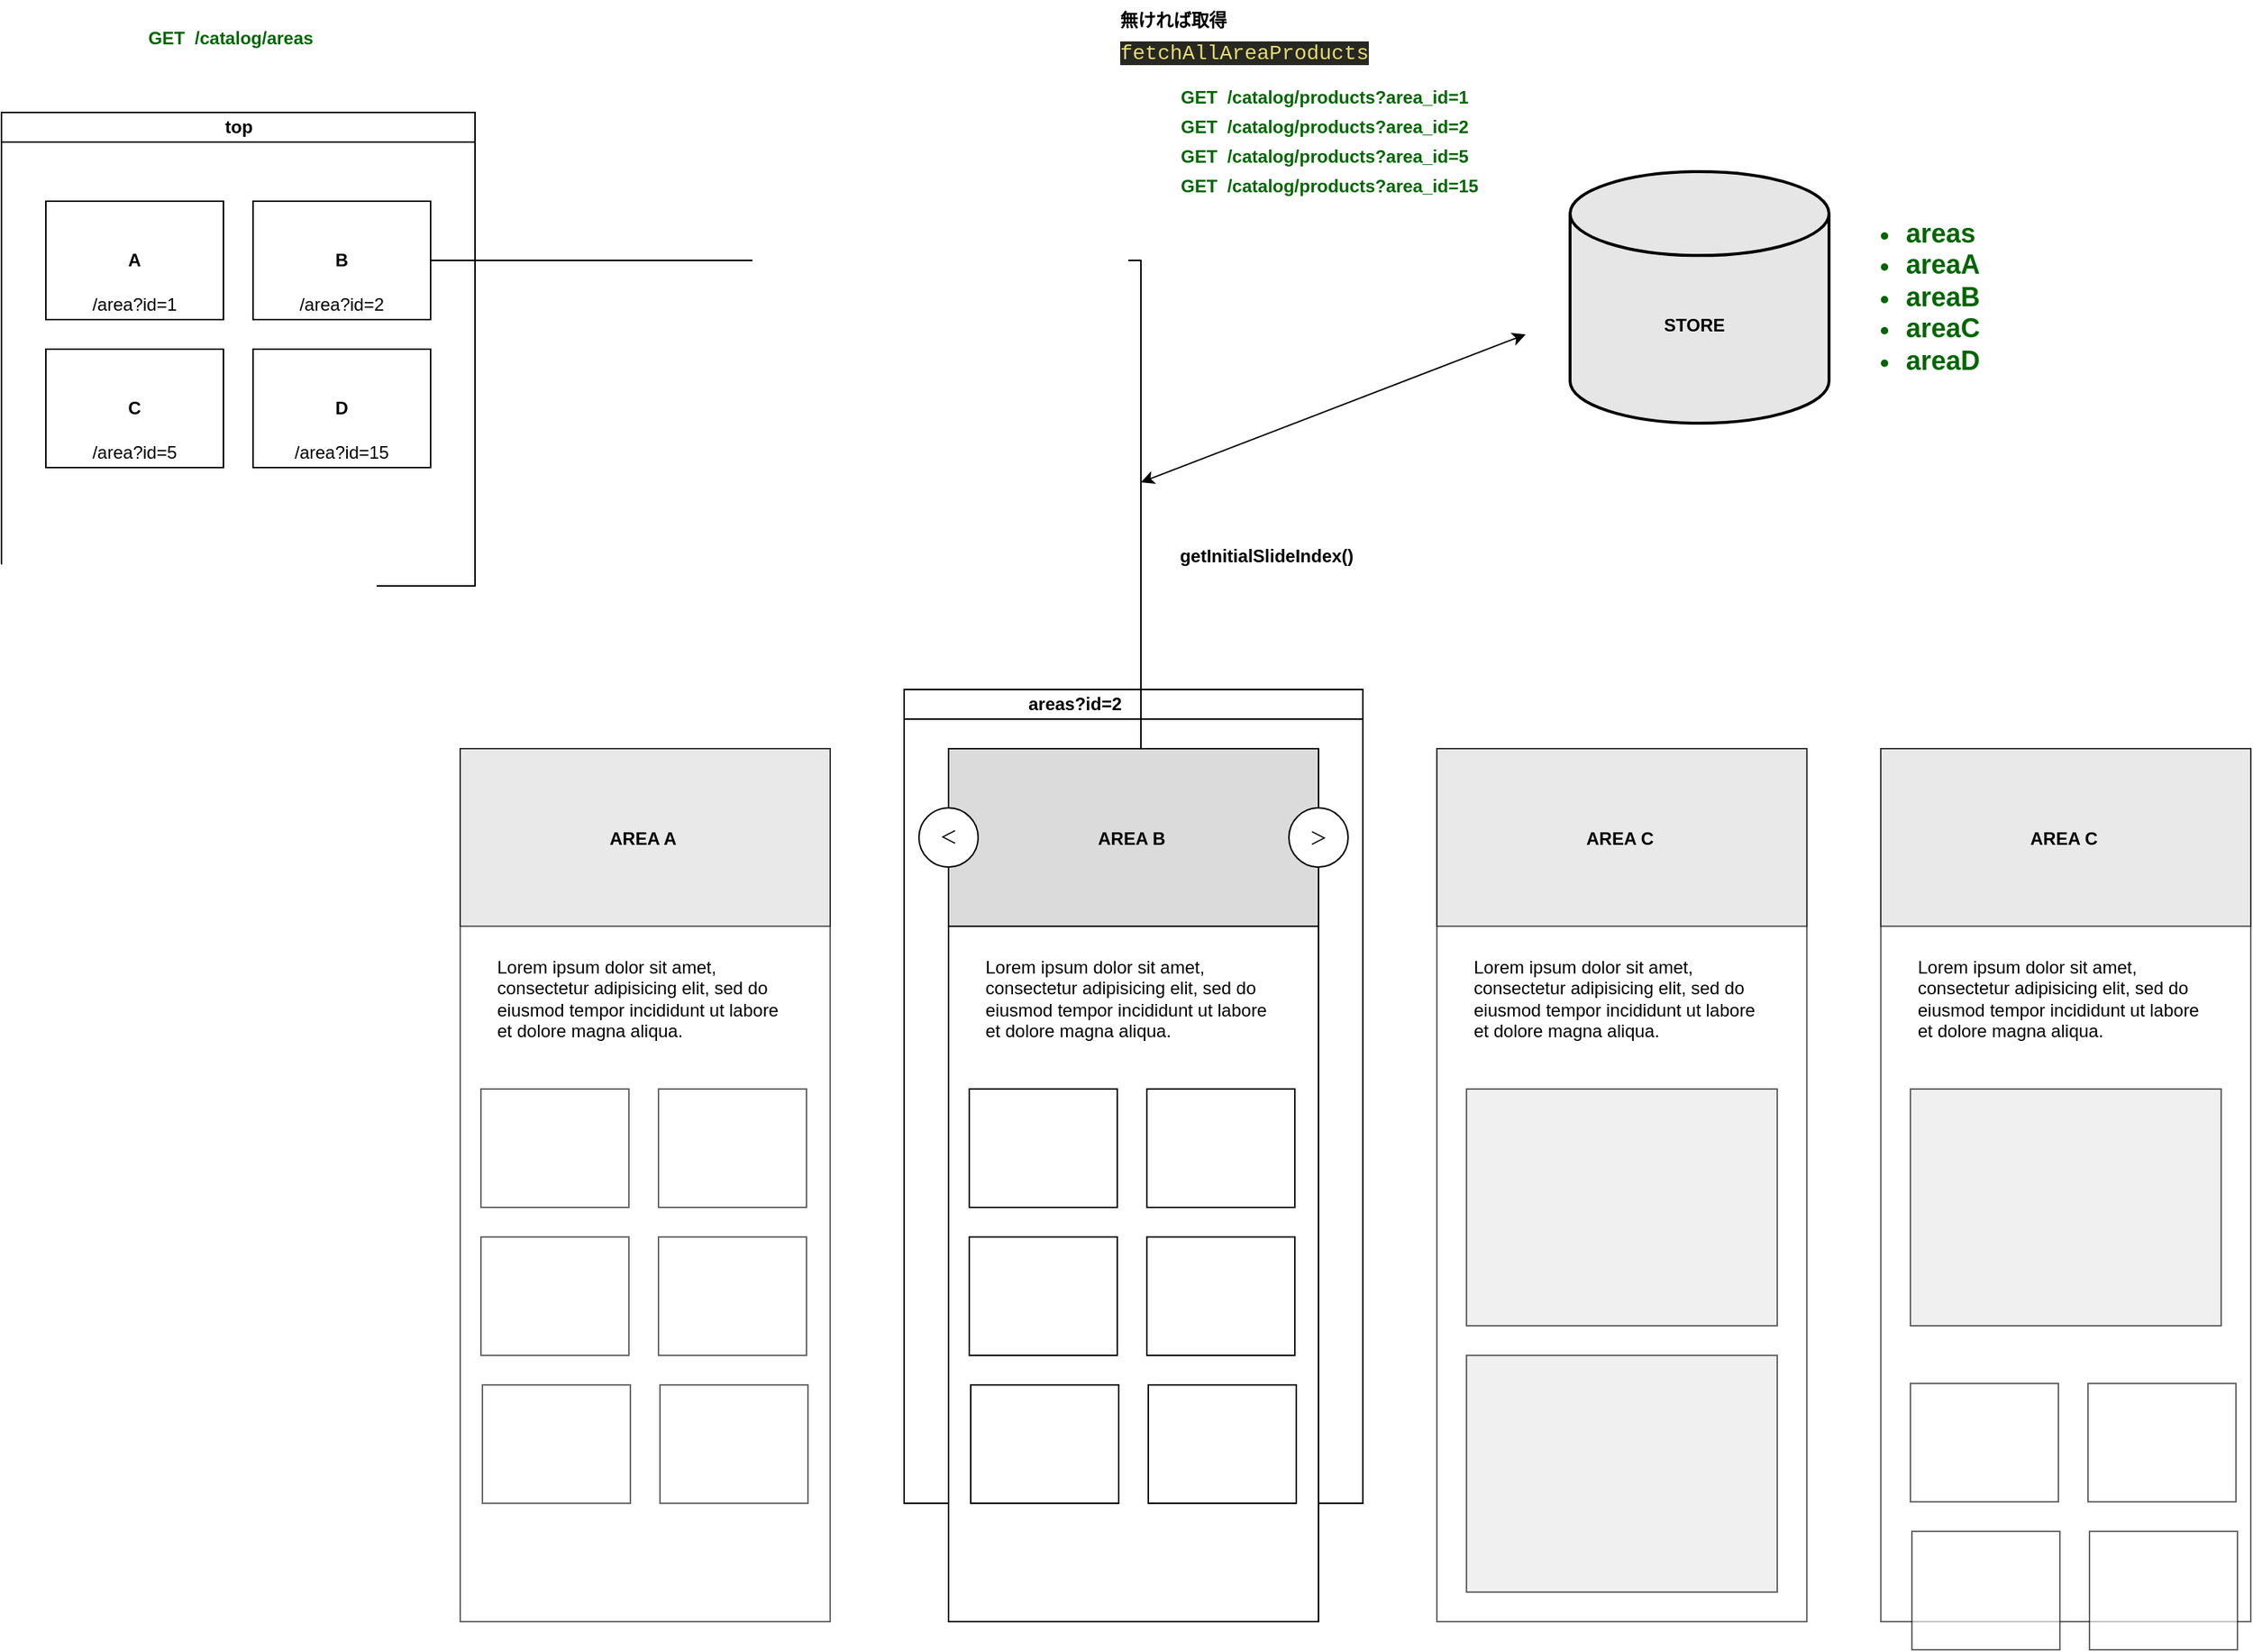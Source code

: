 <mxfile version="14.6.11" type="github">
  <diagram id="C5RBs43oDa-KdzZeNtuy" name="Page-1">
    <mxGraphModel dx="1241" dy="890" grid="1" gridSize="10" guides="1" tooltips="1" connect="1" arrows="1" fold="1" page="1" pageScale="1" pageWidth="827" pageHeight="1169" math="0" shadow="0">
      <root>
        <mxCell id="WIyWlLk6GJQsqaUBKTNV-0" />
        <mxCell id="WIyWlLk6GJQsqaUBKTNV-1" parent="WIyWlLk6GJQsqaUBKTNV-0" />
        <mxCell id="VVKggrItEhhPszAlmE28-15" value="top" style="swimlane;html=1;startSize=20;horizontal=1;containerType=tree;" vertex="1" parent="WIyWlLk6GJQsqaUBKTNV-1">
          <mxGeometry x="60" y="130" width="320" height="320" as="geometry" />
        </mxCell>
        <mxCell id="VVKggrItEhhPszAlmE28-17" value="&lt;b&gt;A&lt;/b&gt;" style="whiteSpace=wrap;html=1;treeFolding=1;treeMoving=1;newEdgeStyle={&quot;edgeStyle&quot;:&quot;elbowEdgeStyle&quot;,&quot;startArrow&quot;:&quot;none&quot;,&quot;endArrow&quot;:&quot;none&quot;};" vertex="1" parent="VVKggrItEhhPszAlmE28-15">
          <mxGeometry x="30" y="60" width="120" height="80" as="geometry" />
        </mxCell>
        <mxCell id="VVKggrItEhhPszAlmE28-20" value="&lt;b&gt;B&lt;/b&gt;" style="whiteSpace=wrap;html=1;treeFolding=1;treeMoving=1;newEdgeStyle={&quot;edgeStyle&quot;:&quot;elbowEdgeStyle&quot;,&quot;startArrow&quot;:&quot;none&quot;,&quot;endArrow&quot;:&quot;none&quot;};" vertex="1" parent="VVKggrItEhhPszAlmE28-15">
          <mxGeometry x="170" y="60" width="120" height="80" as="geometry" />
        </mxCell>
        <mxCell id="VVKggrItEhhPszAlmE28-21" value="&lt;b&gt;C&lt;/b&gt;" style="whiteSpace=wrap;html=1;treeFolding=1;treeMoving=1;newEdgeStyle={&quot;edgeStyle&quot;:&quot;elbowEdgeStyle&quot;,&quot;startArrow&quot;:&quot;none&quot;,&quot;endArrow&quot;:&quot;none&quot;};" vertex="1" parent="VVKggrItEhhPszAlmE28-15">
          <mxGeometry x="30" y="160" width="120" height="80" as="geometry" />
        </mxCell>
        <mxCell id="VVKggrItEhhPszAlmE28-22" value="&lt;b&gt;D&lt;/b&gt;" style="whiteSpace=wrap;html=1;treeFolding=1;treeMoving=1;newEdgeStyle={&quot;edgeStyle&quot;:&quot;elbowEdgeStyle&quot;,&quot;startArrow&quot;:&quot;none&quot;,&quot;endArrow&quot;:&quot;none&quot;};" vertex="1" parent="VVKggrItEhhPszAlmE28-15">
          <mxGeometry x="170" y="160" width="120" height="80" as="geometry" />
        </mxCell>
        <UserObject label="/area?id=1" placeholders="1" id="VVKggrItEhhPszAlmE28-49">
          <mxCell style="text;html=1;strokeColor=none;fillColor=none;align=center;verticalAlign=middle;whiteSpace=wrap;overflow=hidden;" vertex="1" parent="VVKggrItEhhPszAlmE28-15">
            <mxGeometry x="10" y="120" width="160" height="20" as="geometry" />
          </mxCell>
        </UserObject>
        <UserObject label="/area?id=2" placeholders="1" id="VVKggrItEhhPszAlmE28-52">
          <mxCell style="text;html=1;strokeColor=none;fillColor=none;align=center;verticalAlign=middle;whiteSpace=wrap;overflow=hidden;" vertex="1" parent="VVKggrItEhhPszAlmE28-15">
            <mxGeometry x="150" y="120" width="160" height="20" as="geometry" />
          </mxCell>
        </UserObject>
        <UserObject label="/area?id=5" placeholders="1" id="VVKggrItEhhPszAlmE28-53">
          <mxCell style="text;html=1;strokeColor=none;fillColor=none;align=center;verticalAlign=middle;whiteSpace=wrap;overflow=hidden;" vertex="1" parent="VVKggrItEhhPszAlmE28-15">
            <mxGeometry x="10" y="220" width="160" height="20" as="geometry" />
          </mxCell>
        </UserObject>
        <UserObject label="/area?id=15" placeholders="1" id="VVKggrItEhhPszAlmE28-54">
          <mxCell style="text;html=1;strokeColor=none;fillColor=none;align=center;verticalAlign=middle;whiteSpace=wrap;overflow=hidden;" vertex="1" parent="VVKggrItEhhPszAlmE28-15">
            <mxGeometry x="150" y="220" width="160" height="20" as="geometry" />
          </mxCell>
        </UserObject>
        <mxCell id="VVKggrItEhhPszAlmE28-23" value="areas?id=2&amp;nbsp; &amp;nbsp; &amp;nbsp; &amp;nbsp; &amp;nbsp; &amp;nbsp; &amp;nbsp; &amp;nbsp; &amp;nbsp; &amp;nbsp; &amp;nbsp; &amp;nbsp;&amp;nbsp;" style="swimlane;html=1;startSize=20;horizontal=1;containerType=tree;" vertex="1" parent="WIyWlLk6GJQsqaUBKTNV-1">
          <mxGeometry x="670" y="520" width="310" height="550" as="geometry" />
        </mxCell>
        <mxCell id="VVKggrItEhhPszAlmE28-36" value="" style="whiteSpace=wrap;html=1;treeFolding=1;treeMoving=1;newEdgeStyle={&quot;edgeStyle&quot;:&quot;elbowEdgeStyle&quot;,&quot;startArrow&quot;:&quot;none&quot;,&quot;endArrow&quot;:&quot;none&quot;};" vertex="1" parent="VVKggrItEhhPszAlmE28-23">
          <mxGeometry x="30" y="40" width="250" height="590" as="geometry" />
        </mxCell>
        <mxCell id="VVKggrItEhhPszAlmE28-37" value="&lt;h1&gt;&lt;br&gt;&lt;/h1&gt;&lt;p&gt;Lorem ipsum dolor sit amet, consectetur adipisicing elit, sed do eiusmod tempor incididunt ut labore et dolore magna aliqua.&lt;/p&gt;" style="text;html=1;strokeColor=none;fillColor=none;spacing=5;spacingTop=-20;whiteSpace=wrap;overflow=hidden;rounded=0;" vertex="1" parent="VVKggrItEhhPszAlmE28-23">
          <mxGeometry x="50" y="130" width="210" height="120" as="geometry" />
        </mxCell>
        <mxCell id="VVKggrItEhhPszAlmE28-43" value="" style="rounded=0;whiteSpace=wrap;html=1;fillColor=#DBDBDB;" vertex="1" parent="VVKggrItEhhPszAlmE28-23">
          <mxGeometry x="30" y="40" width="250" height="120" as="geometry" />
        </mxCell>
        <mxCell id="VVKggrItEhhPszAlmE28-44" value="" style="ellipse;whiteSpace=wrap;html=1;aspect=fixed;" vertex="1" parent="VVKggrItEhhPszAlmE28-23">
          <mxGeometry x="260" y="80" width="40" height="40" as="geometry" />
        </mxCell>
        <mxCell id="VVKggrItEhhPszAlmE28-45" value="" style="ellipse;whiteSpace=wrap;html=1;aspect=fixed;" vertex="1" parent="VVKggrItEhhPszAlmE28-23">
          <mxGeometry x="10" y="80" width="40" height="40" as="geometry" />
        </mxCell>
        <mxCell id="VVKggrItEhhPszAlmE28-46" value="＜" style="text;html=1;strokeColor=none;fillColor=none;align=center;verticalAlign=middle;whiteSpace=wrap;rounded=0;" vertex="1" parent="VVKggrItEhhPszAlmE28-23">
          <mxGeometry x="10" y="90" width="40" height="20" as="geometry" />
        </mxCell>
        <mxCell id="VVKggrItEhhPszAlmE28-47" value="＜" style="text;html=1;strokeColor=none;fillColor=none;align=center;verticalAlign=middle;whiteSpace=wrap;rounded=0;rotation=-180;" vertex="1" parent="VVKggrItEhhPszAlmE28-23">
          <mxGeometry x="260" y="90" width="40" height="20" as="geometry" />
        </mxCell>
        <mxCell id="VVKggrItEhhPszAlmE28-48" value="AREA B" style="text;strokeColor=none;fillColor=none;align=left;verticalAlign=top;spacingLeft=4;spacingRight=4;overflow=hidden;rotatable=0;points=[[0,0.5],[1,0.5]];portConstraint=eastwest;fontStyle=1" vertex="1" parent="VVKggrItEhhPszAlmE28-23">
          <mxGeometry x="125" y="87" width="60" height="26" as="geometry" />
        </mxCell>
        <mxCell id="VVKggrItEhhPszAlmE28-58" value="" style="rounded=0;whiteSpace=wrap;html=1;fontColor=#006600;fillColor=#ffffff;align=left;" vertex="1" parent="VVKggrItEhhPszAlmE28-23">
          <mxGeometry x="44" y="270" width="100" height="80" as="geometry" />
        </mxCell>
        <mxCell id="VVKggrItEhhPszAlmE28-59" value="" style="rounded=0;whiteSpace=wrap;html=1;fontColor=#006600;fillColor=#ffffff;align=left;" vertex="1" parent="VVKggrItEhhPszAlmE28-23">
          <mxGeometry x="164" y="270" width="100" height="80" as="geometry" />
        </mxCell>
        <mxCell id="VVKggrItEhhPszAlmE28-60" value="" style="rounded=0;whiteSpace=wrap;html=1;fontColor=#006600;fillColor=#ffffff;align=left;" vertex="1" parent="VVKggrItEhhPszAlmE28-23">
          <mxGeometry x="44" y="370" width="100" height="80" as="geometry" />
        </mxCell>
        <mxCell id="VVKggrItEhhPszAlmE28-61" value="" style="rounded=0;whiteSpace=wrap;html=1;fontColor=#006600;fillColor=#ffffff;align=left;" vertex="1" parent="VVKggrItEhhPszAlmE28-23">
          <mxGeometry x="164" y="370" width="100" height="80" as="geometry" />
        </mxCell>
        <mxCell id="VVKggrItEhhPszAlmE28-62" value="" style="rounded=0;whiteSpace=wrap;html=1;fontColor=#006600;fillColor=#ffffff;align=left;" vertex="1" parent="VVKggrItEhhPszAlmE28-23">
          <mxGeometry x="45" y="470" width="100" height="80" as="geometry" />
        </mxCell>
        <mxCell id="VVKggrItEhhPszAlmE28-63" value="" style="rounded=0;whiteSpace=wrap;html=1;fontColor=#006600;fillColor=#ffffff;align=left;" vertex="1" parent="VVKggrItEhhPszAlmE28-23">
          <mxGeometry x="165" y="470" width="100" height="80" as="geometry" />
        </mxCell>
        <mxCell id="VVKggrItEhhPszAlmE28-32" value="&lt;b&gt;GET&amp;nbsp; /catalog/products?area_id=1&lt;/b&gt;" style="text;html=1;strokeColor=none;fillColor=none;align=left;verticalAlign=middle;whiteSpace=wrap;rounded=0;fontColor=#006600;" vertex="1" parent="WIyWlLk6GJQsqaUBKTNV-1">
          <mxGeometry x="855" y="110" width="270" height="20" as="geometry" />
        </mxCell>
        <mxCell id="VVKggrItEhhPszAlmE28-33" value="&lt;b&gt;GET&amp;nbsp; /catalog/areas&lt;/b&gt;" style="text;html=1;strokeColor=none;fillColor=none;align=center;verticalAlign=middle;whiteSpace=wrap;rounded=0;fontColor=#006600;" vertex="1" parent="WIyWlLk6GJQsqaUBKTNV-1">
          <mxGeometry x="80" y="70" width="270" height="20" as="geometry" />
        </mxCell>
        <mxCell id="VVKggrItEhhPszAlmE28-35" value="" style="edgeStyle=elbowEdgeStyle;rounded=0;orthogonalLoop=1;jettySize=auto;html=1;elbow=horizontal;startArrow=none;endArrow=none;" edge="1" source="VVKggrItEhhPszAlmE28-20" target="VVKggrItEhhPszAlmE28-36" parent="WIyWlLk6GJQsqaUBKTNV-1">
          <mxGeometry relative="1" as="geometry">
            <Array as="points">
              <mxPoint x="830" y="450" />
            </Array>
          </mxGeometry>
        </mxCell>
        <mxCell id="VVKggrItEhhPszAlmE28-55" value="&lt;b&gt;GET&amp;nbsp; /catalog/products?area_id=2&lt;/b&gt;" style="text;html=1;strokeColor=none;fillColor=none;align=left;verticalAlign=middle;whiteSpace=wrap;rounded=0;fontColor=#006600;" vertex="1" parent="WIyWlLk6GJQsqaUBKTNV-1">
          <mxGeometry x="855" y="130" width="270" height="20" as="geometry" />
        </mxCell>
        <mxCell id="VVKggrItEhhPszAlmE28-56" value="&lt;b&gt;GET&amp;nbsp; /catalog/products?area_id=5&lt;/b&gt;" style="text;html=1;strokeColor=none;fillColor=none;align=left;verticalAlign=middle;whiteSpace=wrap;rounded=0;fontColor=#006600;" vertex="1" parent="WIyWlLk6GJQsqaUBKTNV-1">
          <mxGeometry x="855" y="150" width="270" height="20" as="geometry" />
        </mxCell>
        <mxCell id="VVKggrItEhhPszAlmE28-57" value="&lt;b&gt;GET&amp;nbsp; /catalog/products?area_id=15&lt;/b&gt;" style="text;html=1;strokeColor=none;fillColor=none;align=left;verticalAlign=middle;whiteSpace=wrap;rounded=0;fontColor=#006600;" vertex="1" parent="WIyWlLk6GJQsqaUBKTNV-1">
          <mxGeometry x="855" y="170" width="270" height="20" as="geometry" />
        </mxCell>
        <mxCell id="VVKggrItEhhPszAlmE28-64" value="" style="whiteSpace=wrap;html=1;treeFolding=1;treeMoving=1;newEdgeStyle={&quot;edgeStyle&quot;:&quot;elbowEdgeStyle&quot;,&quot;startArrow&quot;:&quot;none&quot;,&quot;endArrow&quot;:&quot;none&quot;};opacity=60;" vertex="1" parent="WIyWlLk6GJQsqaUBKTNV-1">
          <mxGeometry x="370" y="560" width="250" height="590" as="geometry" />
        </mxCell>
        <mxCell id="VVKggrItEhhPszAlmE28-65" value="&lt;h1&gt;&lt;br&gt;&lt;/h1&gt;&lt;p&gt;Lorem ipsum dolor sit amet, consectetur adipisicing elit, sed do eiusmod tempor incididunt ut labore et dolore magna aliqua.&lt;/p&gt;" style="text;html=1;strokeColor=none;fillColor=none;spacing=5;spacingTop=-20;whiteSpace=wrap;overflow=hidden;rounded=0;opacity=60;" vertex="1" parent="WIyWlLk6GJQsqaUBKTNV-1">
          <mxGeometry x="390" y="650" width="210" height="120" as="geometry" />
        </mxCell>
        <mxCell id="VVKggrItEhhPszAlmE28-66" value="" style="rounded=0;whiteSpace=wrap;html=1;fillColor=#DBDBDB;opacity=60;" vertex="1" parent="WIyWlLk6GJQsqaUBKTNV-1">
          <mxGeometry x="370" y="560" width="250" height="120" as="geometry" />
        </mxCell>
        <mxCell id="VVKggrItEhhPszAlmE28-67" value="AREA A" style="text;strokeColor=none;fillColor=none;align=left;verticalAlign=top;spacingLeft=4;spacingRight=4;overflow=hidden;rotatable=0;points=[[0,0.5],[1,0.5]];portConstraint=eastwest;fontStyle=1;opacity=60;" vertex="1" parent="WIyWlLk6GJQsqaUBKTNV-1">
          <mxGeometry x="465" y="607" width="60" height="26" as="geometry" />
        </mxCell>
        <mxCell id="VVKggrItEhhPszAlmE28-68" value="" style="rounded=0;whiteSpace=wrap;html=1;fontColor=#006600;fillColor=#ffffff;align=left;opacity=60;" vertex="1" parent="WIyWlLk6GJQsqaUBKTNV-1">
          <mxGeometry x="384" y="790" width="100" height="80" as="geometry" />
        </mxCell>
        <mxCell id="VVKggrItEhhPszAlmE28-69" value="" style="rounded=0;whiteSpace=wrap;html=1;fontColor=#006600;fillColor=#ffffff;align=left;opacity=60;" vertex="1" parent="WIyWlLk6GJQsqaUBKTNV-1">
          <mxGeometry x="504" y="790" width="100" height="80" as="geometry" />
        </mxCell>
        <mxCell id="VVKggrItEhhPszAlmE28-70" value="" style="rounded=0;whiteSpace=wrap;html=1;fontColor=#006600;fillColor=#ffffff;align=left;opacity=60;" vertex="1" parent="WIyWlLk6GJQsqaUBKTNV-1">
          <mxGeometry x="384" y="890" width="100" height="80" as="geometry" />
        </mxCell>
        <mxCell id="VVKggrItEhhPszAlmE28-71" value="" style="rounded=0;whiteSpace=wrap;html=1;fontColor=#006600;fillColor=#ffffff;align=left;opacity=60;" vertex="1" parent="WIyWlLk6GJQsqaUBKTNV-1">
          <mxGeometry x="504" y="890" width="100" height="80" as="geometry" />
        </mxCell>
        <mxCell id="VVKggrItEhhPszAlmE28-72" value="" style="rounded=0;whiteSpace=wrap;html=1;fontColor=#006600;fillColor=#ffffff;align=left;opacity=60;" vertex="1" parent="WIyWlLk6GJQsqaUBKTNV-1">
          <mxGeometry x="385" y="990" width="100" height="80" as="geometry" />
        </mxCell>
        <mxCell id="VVKggrItEhhPszAlmE28-73" value="" style="rounded=0;whiteSpace=wrap;html=1;fontColor=#006600;fillColor=#ffffff;align=left;opacity=60;" vertex="1" parent="WIyWlLk6GJQsqaUBKTNV-1">
          <mxGeometry x="505" y="990" width="100" height="80" as="geometry" />
        </mxCell>
        <mxCell id="VVKggrItEhhPszAlmE28-74" value="" style="whiteSpace=wrap;html=1;treeFolding=1;treeMoving=1;newEdgeStyle={&quot;edgeStyle&quot;:&quot;elbowEdgeStyle&quot;,&quot;startArrow&quot;:&quot;none&quot;,&quot;endArrow&quot;:&quot;none&quot;};opacity=60;" vertex="1" parent="WIyWlLk6GJQsqaUBKTNV-1">
          <mxGeometry x="1030" y="560" width="250" height="590" as="geometry" />
        </mxCell>
        <mxCell id="VVKggrItEhhPszAlmE28-75" value="&lt;h1&gt;&lt;br&gt;&lt;/h1&gt;&lt;p&gt;Lorem ipsum dolor sit amet, consectetur adipisicing elit, sed do eiusmod tempor incididunt ut labore et dolore magna aliqua.&lt;/p&gt;" style="text;html=1;strokeColor=none;fillColor=none;spacing=5;spacingTop=-20;whiteSpace=wrap;overflow=hidden;rounded=0;opacity=60;" vertex="1" parent="WIyWlLk6GJQsqaUBKTNV-1">
          <mxGeometry x="1050" y="650" width="210" height="120" as="geometry" />
        </mxCell>
        <mxCell id="VVKggrItEhhPszAlmE28-76" value="" style="rounded=0;whiteSpace=wrap;html=1;fillColor=#DBDBDB;opacity=60;" vertex="1" parent="WIyWlLk6GJQsqaUBKTNV-1">
          <mxGeometry x="1030" y="560" width="250" height="120" as="geometry" />
        </mxCell>
        <mxCell id="VVKggrItEhhPszAlmE28-77" value="AREA C" style="text;strokeColor=none;fillColor=none;align=left;verticalAlign=top;spacingLeft=4;spacingRight=4;overflow=hidden;rotatable=0;points=[[0,0.5],[1,0.5]];portConstraint=eastwest;fontStyle=1;opacity=60;" vertex="1" parent="WIyWlLk6GJQsqaUBKTNV-1">
          <mxGeometry x="1125" y="607" width="60" height="26" as="geometry" />
        </mxCell>
        <mxCell id="VVKggrItEhhPszAlmE28-78" value="" style="rounded=0;whiteSpace=wrap;html=1;fontColor=#006600;align=left;fillColor=#E6E6E6;opacity=60;" vertex="1" parent="WIyWlLk6GJQsqaUBKTNV-1">
          <mxGeometry x="1050" y="790" width="210" height="160" as="geometry" />
        </mxCell>
        <mxCell id="VVKggrItEhhPszAlmE28-84" value="" style="rounded=0;whiteSpace=wrap;html=1;fontColor=#006600;align=left;fillColor=#E6E6E6;opacity=60;" vertex="1" parent="WIyWlLk6GJQsqaUBKTNV-1">
          <mxGeometry x="1050" y="970" width="210" height="160" as="geometry" />
        </mxCell>
        <mxCell id="VVKggrItEhhPszAlmE28-85" value="" style="whiteSpace=wrap;html=1;treeFolding=1;treeMoving=1;newEdgeStyle={&quot;edgeStyle&quot;:&quot;elbowEdgeStyle&quot;,&quot;startArrow&quot;:&quot;none&quot;,&quot;endArrow&quot;:&quot;none&quot;};opacity=60;" vertex="1" parent="WIyWlLk6GJQsqaUBKTNV-1">
          <mxGeometry x="1330" y="560" width="250" height="590" as="geometry" />
        </mxCell>
        <mxCell id="VVKggrItEhhPszAlmE28-86" value="&lt;h1&gt;&lt;br&gt;&lt;/h1&gt;&lt;p&gt;Lorem ipsum dolor sit amet, consectetur adipisicing elit, sed do eiusmod tempor incididunt ut labore et dolore magna aliqua.&lt;/p&gt;" style="text;html=1;strokeColor=none;fillColor=none;spacing=5;spacingTop=-20;whiteSpace=wrap;overflow=hidden;rounded=0;opacity=60;" vertex="1" parent="WIyWlLk6GJQsqaUBKTNV-1">
          <mxGeometry x="1350" y="650" width="210" height="120" as="geometry" />
        </mxCell>
        <mxCell id="VVKggrItEhhPszAlmE28-87" value="" style="rounded=0;whiteSpace=wrap;html=1;fillColor=#DBDBDB;opacity=60;" vertex="1" parent="WIyWlLk6GJQsqaUBKTNV-1">
          <mxGeometry x="1330" y="560" width="250" height="120" as="geometry" />
        </mxCell>
        <mxCell id="VVKggrItEhhPszAlmE28-88" value="AREA C" style="text;strokeColor=none;fillColor=none;align=left;verticalAlign=top;spacingLeft=4;spacingRight=4;overflow=hidden;rotatable=0;points=[[0,0.5],[1,0.5]];portConstraint=eastwest;fontStyle=1;opacity=60;" vertex="1" parent="WIyWlLk6GJQsqaUBKTNV-1">
          <mxGeometry x="1425" y="607" width="60" height="26" as="geometry" />
        </mxCell>
        <mxCell id="VVKggrItEhhPszAlmE28-89" value="" style="rounded=0;whiteSpace=wrap;html=1;fontColor=#006600;align=left;fillColor=#E6E6E6;opacity=60;" vertex="1" parent="WIyWlLk6GJQsqaUBKTNV-1">
          <mxGeometry x="1350" y="790" width="210" height="160" as="geometry" />
        </mxCell>
        <mxCell id="VVKggrItEhhPszAlmE28-92" value="" style="rounded=0;whiteSpace=wrap;html=1;fontColor=#006600;fillColor=#ffffff;align=left;opacity=60;" vertex="1" parent="WIyWlLk6GJQsqaUBKTNV-1">
          <mxGeometry x="1350" y="989" width="100" height="80" as="geometry" />
        </mxCell>
        <mxCell id="VVKggrItEhhPszAlmE28-93" value="" style="rounded=0;whiteSpace=wrap;html=1;fontColor=#006600;fillColor=#ffffff;align=left;opacity=60;" vertex="1" parent="WIyWlLk6GJQsqaUBKTNV-1">
          <mxGeometry x="1470" y="989" width="100" height="80" as="geometry" />
        </mxCell>
        <mxCell id="VVKggrItEhhPszAlmE28-94" value="" style="rounded=0;whiteSpace=wrap;html=1;fontColor=#006600;fillColor=#ffffff;align=left;opacity=60;" vertex="1" parent="WIyWlLk6GJQsqaUBKTNV-1">
          <mxGeometry x="1351" y="1089" width="100" height="80" as="geometry" />
        </mxCell>
        <mxCell id="VVKggrItEhhPszAlmE28-95" value="" style="rounded=0;whiteSpace=wrap;html=1;fontColor=#006600;fillColor=#ffffff;align=left;opacity=60;" vertex="1" parent="WIyWlLk6GJQsqaUBKTNV-1">
          <mxGeometry x="1471" y="1089" width="100" height="80" as="geometry" />
        </mxCell>
        <mxCell id="VVKggrItEhhPszAlmE28-96" value="" style="strokeWidth=2;html=1;shape=mxgraph.flowchart.database;whiteSpace=wrap;fontColor=#006600;fillColor=#E6E6E6;align=left;" vertex="1" parent="WIyWlLk6GJQsqaUBKTNV-1">
          <mxGeometry x="1120" y="170" width="175" height="170" as="geometry" />
        </mxCell>
        <mxCell id="VVKggrItEhhPszAlmE28-97" value="STORE" style="text;strokeColor=none;fillColor=none;align=left;verticalAlign=top;spacingLeft=4;spacingRight=4;overflow=hidden;rotatable=0;points=[[0,0.5],[1,0.5]];portConstraint=eastwest;fontStyle=1" vertex="1" parent="WIyWlLk6GJQsqaUBKTNV-1">
          <mxGeometry x="1177.5" y="260" width="60" height="26" as="geometry" />
        </mxCell>
        <mxCell id="VVKggrItEhhPszAlmE28-98" value="&lt;span style=&quot;color: rgb(230 , 219 , 116) ; background-color: rgb(39 , 40 , 34) ; font-family: &amp;#34;menlo&amp;#34; , &amp;#34;monaco&amp;#34; , &amp;#34;courier new&amp;#34; , monospace ; font-size: 14px&quot;&gt;fetchAllAreaProducts&lt;/span&gt;" style="text;html=1;strokeColor=none;fillColor=none;align=center;verticalAlign=middle;whiteSpace=wrap;rounded=0;fontColor=#006600;" vertex="1" parent="WIyWlLk6GJQsqaUBKTNV-1">
          <mxGeometry x="765" y="80" width="270" height="20" as="geometry" />
        </mxCell>
        <mxCell id="VVKggrItEhhPszAlmE28-107" value="" style="endArrow=classic;startArrow=classic;html=1;fontColor=#006600;" edge="1" parent="WIyWlLk6GJQsqaUBKTNV-1">
          <mxGeometry width="50" height="50" relative="1" as="geometry">
            <mxPoint x="830" y="380" as="sourcePoint" />
            <mxPoint x="1090" y="280" as="targetPoint" />
          </mxGeometry>
        </mxCell>
        <mxCell id="VVKggrItEhhPszAlmE28-108" value="&lt;ul style=&quot;font-size: 18px&quot;&gt;&lt;li&gt;areas&lt;/li&gt;&lt;li&gt;areaA&lt;/li&gt;&lt;li&gt;areaB&lt;/li&gt;&lt;li&gt;areaC&lt;br&gt;&lt;/li&gt;&lt;li&gt;areaD&lt;br&gt;&lt;/li&gt;&lt;/ul&gt;" style="text;strokeColor=none;fillColor=none;html=1;whiteSpace=wrap;verticalAlign=middle;overflow=hidden;fontColor=#006600;opacity=10;align=left;fontStyle=1" vertex="1" parent="WIyWlLk6GJQsqaUBKTNV-1">
          <mxGeometry x="1305" y="153" width="180" height="204" as="geometry" />
        </mxCell>
        <mxCell id="VVKggrItEhhPszAlmE28-109" value="無ければ取得" style="text;strokeColor=none;fillColor=none;align=left;verticalAlign=top;spacingLeft=4;spacingRight=4;overflow=hidden;rotatable=0;points=[[0,0.5],[1,0.5]];portConstraint=eastwest;opacity=10;fontStyle=1" vertex="1" parent="WIyWlLk6GJQsqaUBKTNV-1">
          <mxGeometry x="810" y="54" width="130" height="26" as="geometry" />
        </mxCell>
        <UserObject label="getInitialSlideIndex()" placeholders="1" id="VVKggrItEhhPszAlmE28-110">
          <mxCell style="text;html=1;strokeColor=none;fillColor=none;align=center;verticalAlign=middle;whiteSpace=wrap;overflow=hidden;fontStyle=1" vertex="1" parent="WIyWlLk6GJQsqaUBKTNV-1">
            <mxGeometry x="750" y="420" width="330" height="20" as="geometry" />
          </mxCell>
        </UserObject>
        <mxCell id="VVKggrItEhhPszAlmE28-111" style="edgeStyle=orthogonalEdgeStyle;rounded=0;orthogonalLoop=1;jettySize=auto;html=1;exitX=0.5;exitY=1;exitDx=0;exitDy=0;fontColor=#000000;" edge="1" parent="WIyWlLk6GJQsqaUBKTNV-1" source="VVKggrItEhhPszAlmE28-110" target="VVKggrItEhhPszAlmE28-110">
          <mxGeometry relative="1" as="geometry" />
        </mxCell>
      </root>
    </mxGraphModel>
  </diagram>
</mxfile>
